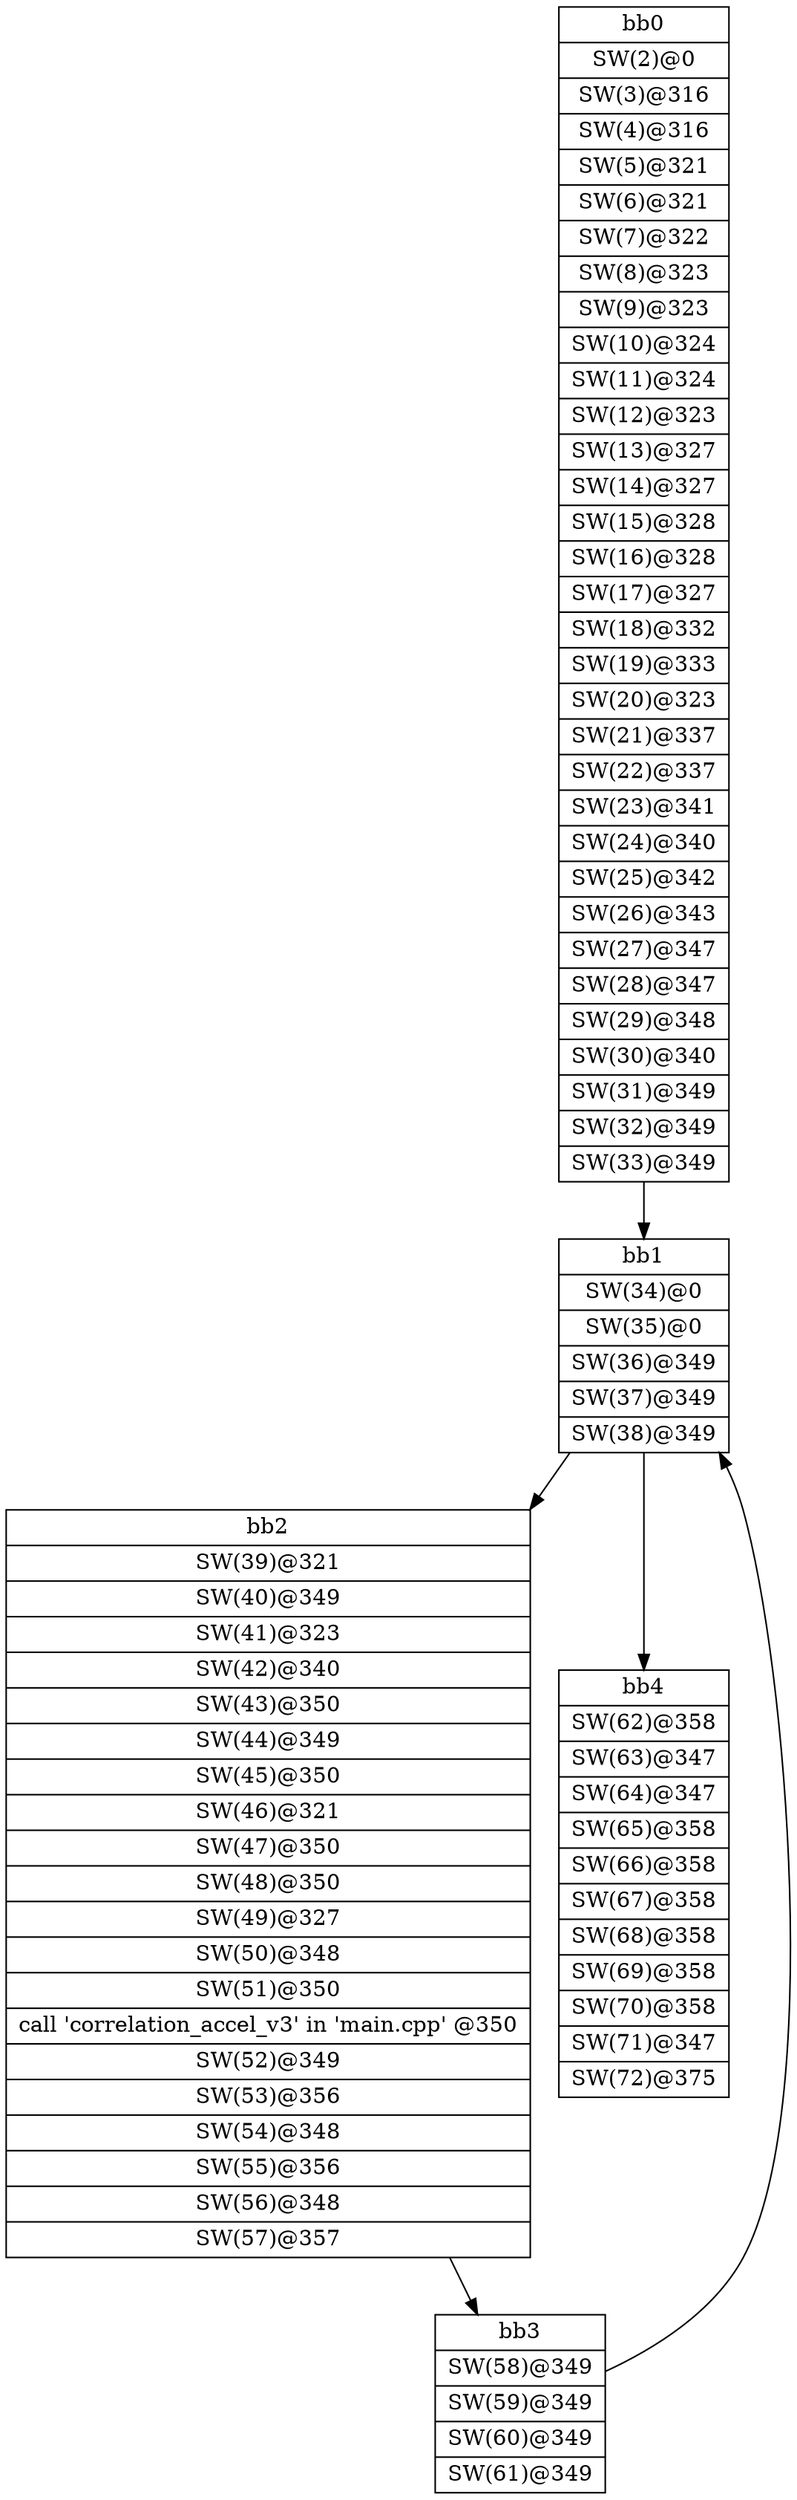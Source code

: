 digraph CDFG {
node [shape=record];
bb0 [shape=record, label = "{bb0|<x0x2a6e1f0>SW(2)@0\n|<x0x2a70a70>SW(3)@316\n|<x0x2a6e3d0>SW(4)@316\n|<x0x2a6e610>SW(5)@321\n|<x0x2a6e840>SW(6)@321\n|<x0x2a6ea70>SW(7)@322\n|<x0x2a6eca0>SW(8)@323\n|<x0x2a6eed0>SW(9)@323\n|<x0x2a6f100>SW(10)@324\n|<x0x2a70d10>SW(11)@324\n|<x0x2a70ed0>SW(12)@323\n|<x0x2a71110>SW(13)@327\n|<x0x2a71340>SW(14)@327\n|<x0x2a71570>SW(15)@328\n|<x0x2a717c0>SW(16)@328\n|<x0x2a719d0>SW(17)@327\n|<x0x2a71c10>SW(18)@332\n|<x0x2a726a0>SW(19)@333\n|<x0x2a727f0>SW(20)@323\n|<x0x2a72a20>SW(21)@337\n|<x0x2a71d60>SW(22)@337\n|<x0x2a72430>SW(23)@341\n|<x0x2a71f80>SW(24)@340\n|<x0x2a721d0>SW(25)@342\n|<x0x2a73480>SW(26)@343\n|<x0x2a736d0>SW(27)@347\n|<x0x2a738e0>SW(28)@347\n|<x0x2a73b20>SW(29)@348\n|<x0x2a73d50>SW(30)@340\n|<x0x2a73fa0>SW(31)@349\n|<x0x2a741c0>SW(32)@349\n|<x0x2a74400>SW(33)@349\n}"];
bb1 [shape=record, label = "{bb1|<x0x2a747a0>SW(34)@0\n|<x0x2a74910>SW(35)@0\n|<x0x2a74ab0>SW(36)@349\n|<x0x2a74ce0>SW(37)@349\n|<x0x2a74ef0>SW(38)@349\n}"];
bb2 [shape=record, label = "{bb2|<x0x2a74680>SW(39)@321\n|<x0x2a75570>SW(40)@349\n|<x0x2a75730>SW(41)@323\n|<x0x2a75960>SW(42)@340\n|<x0x2a75bb0>SW(43)@350\n|<x0x2a75dd0>SW(44)@349\n|<x0x2a76000>SW(45)@350\n|<x0x2a76210>SW(46)@321\n|<x0x2a76440>SW(47)@350\n|<x0x2a76650>SW(48)@350\n|<x0x2a76870>SW(49)@327\n|<x0x2a76aa0>SW(50)@348\n|<x0x2a76cd0>SW(51)@350\n|<x0x2a68a40>call 'correlation_accel_v3' in 'main.cpp' @350\n|<x0x2a76f20>SW(52)@349\n|<x0x2a77150>SW(53)@356\n|<x0x2a77360>SW(54)@348\n|<x0x2a77590>SW(55)@356\n|<x0x2a777d0>SW(56)@348\n|<x0x2a77a10>SW(57)@357\n}"];
bb3 [shape=record, label = "{bb3|<x0x2a77d50>SW(58)@349\n|<x0x2a77f80>SW(59)@349\n|<x0x2a78190>SW(60)@349\n|<x0x2a783d0>SW(61)@349\n}"];
bb4 [shape=record, label = "{bb4|<x0x2a787e0>SW(62)@358\n|<x0x2a789d0>SW(63)@347\n|<x0x2a78c10>SW(64)@347\n|<x0x2a78e40>SW(65)@358\n|<x0x2a79050>SW(66)@358\n|<x0x2a79260>SW(67)@358\n|<x0x2a79470>SW(68)@358\n|<x0x2a79700>SW(69)@358\n|<x0x2a798a0>SW(70)@358\n|<x0x2a79ac0>SW(71)@347\n|<x0x2a79d00>SW(72)@375\n}"];
bb0 -> bb1
bb1 -> bb2
bb1 -> bb4
bb2 -> bb3
bb3 -> bb1
}
